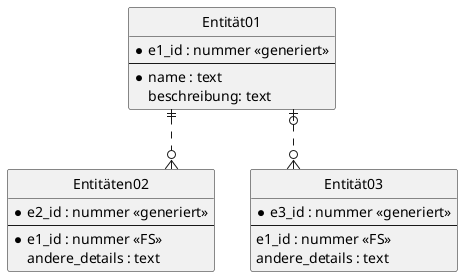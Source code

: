 @startuml entlehnliste
' verstecke das E im Entitäten-Titel
hide circle

' verhindere Probleme mit gewinkelten Krähenfüßen
skinparam linetype ortho

entity "Entität01" as e01 {
  *e1_id : nummer <<generiert>>
  --
  *name : text
  beschreibung: text
}

entity "Entitäten02" as e02 {
  *e2_id : nummer <<generiert>>
  --
  *e1_id : nummer <<FS>>
  andere_details : text
}

entity "Entität03" as e03 {
  *e3_id : nummer <<generiert>>
  --
  e1_id : nummer <<FS>>
  andere_details : text
}

e01 ||..o{ e02
e01 |o..o{ e03
@enduml